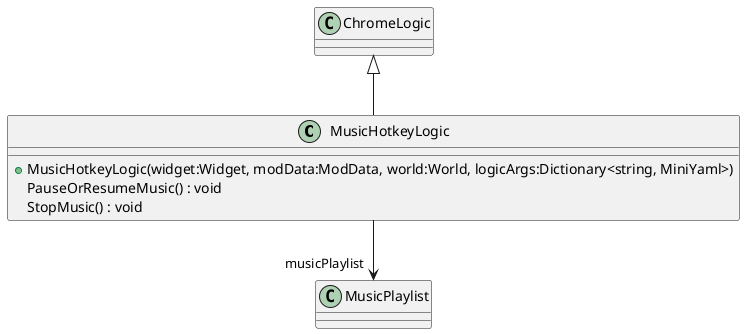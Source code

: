 @startuml
class MusicHotkeyLogic {
    + MusicHotkeyLogic(widget:Widget, modData:ModData, world:World, logicArgs:Dictionary<string, MiniYaml>)
    PauseOrResumeMusic() : void
    StopMusic() : void
}
ChromeLogic <|-- MusicHotkeyLogic
MusicHotkeyLogic --> "musicPlaylist" MusicPlaylist
@enduml
